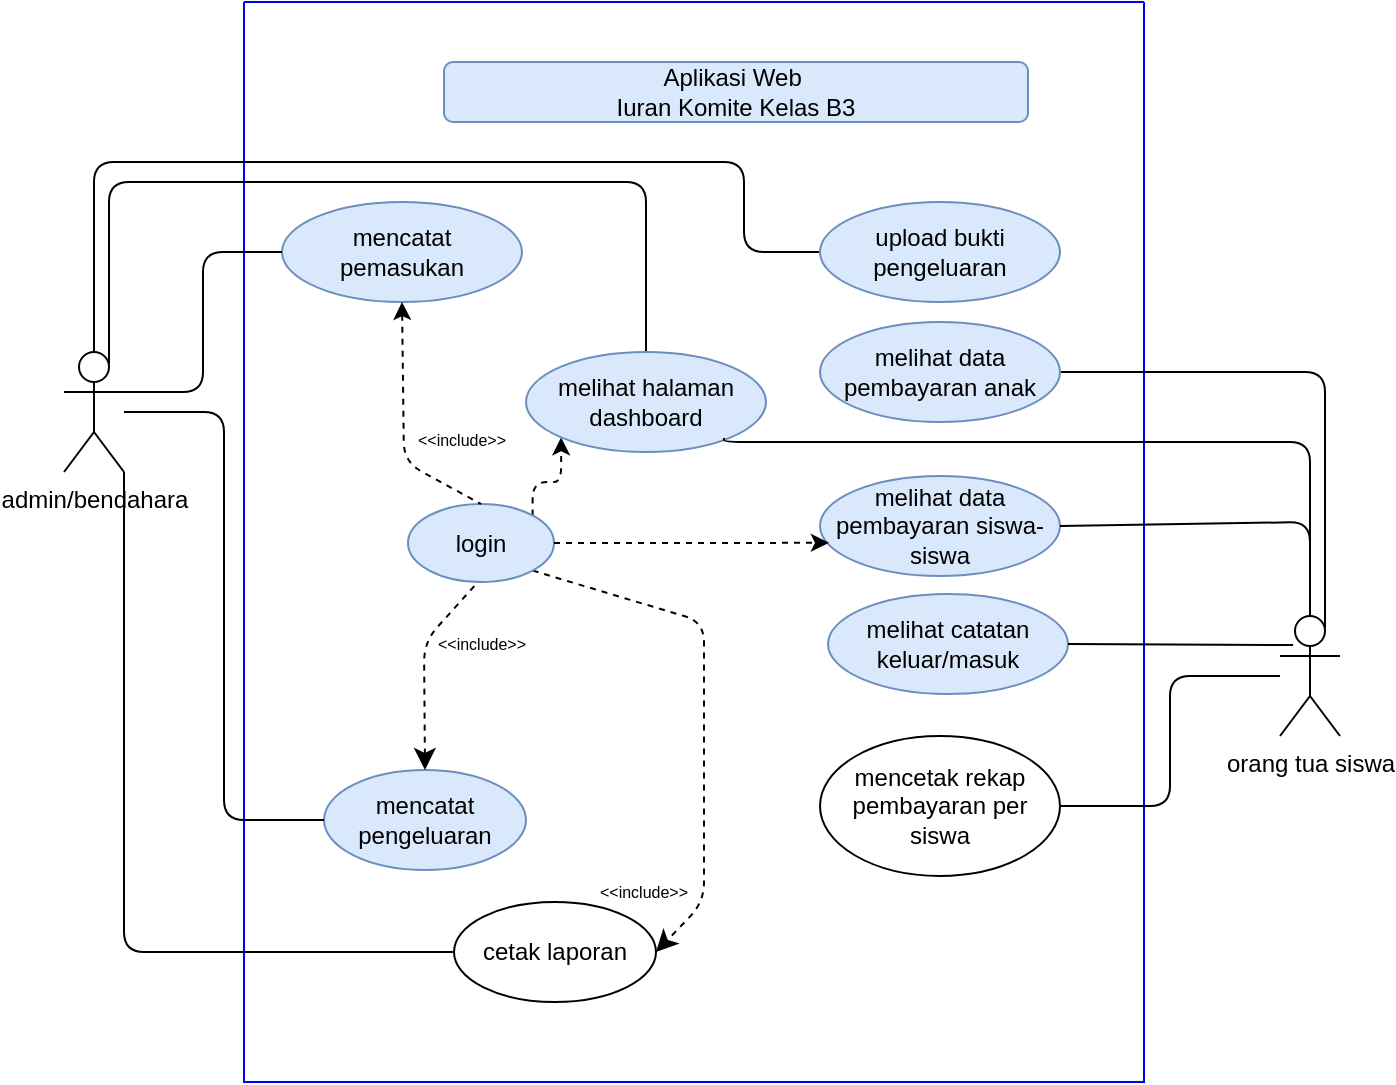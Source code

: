 <mxfile version="28.2.0">
  <diagram name="Page-1" id="isAr8ZQglfMhSS4OHlN7">
    <mxGraphModel dx="1067" dy="541" grid="1" gridSize="10" guides="1" tooltips="1" connect="1" arrows="1" fold="1" page="1" pageScale="1" pageWidth="1400" pageHeight="850" math="0" shadow="0">
      <root>
        <mxCell id="0" />
        <mxCell id="1" parent="0" />
        <mxCell id="FxuVqMgDtMSCdMD-zuut-1" value="" style="swimlane;startSize=0;fillColor=#fff2cc;strokeColor=#0000FF;" parent="1" vertex="1">
          <mxGeometry x="420" y="300" width="450" height="540" as="geometry">
            <mxRectangle x="180" y="160" width="50" height="40" as="alternateBounds" />
          </mxGeometry>
        </mxCell>
        <mxCell id="FxuVqMgDtMSCdMD-zuut-23" value="Aplikasi Web&amp;nbsp;&lt;div&gt;Iuran Komite Kelas B3&lt;/div&gt;" style="text;html=1;align=center;verticalAlign=middle;whiteSpace=wrap;rounded=1;fillColor=#dae8fc;strokeColor=#6c8ebf;fillStyle=solid;gradientColor=none;perimeterSpacing=0;strokeWidth=1;spacingTop=1;spacingBottom=1;" parent="FxuVqMgDtMSCdMD-zuut-1" vertex="1">
          <mxGeometry x="100" y="30" width="292" height="30" as="geometry" />
        </mxCell>
        <mxCell id="FxuVqMgDtMSCdMD-zuut-4" style="edgeStyle=none;curved=0;rounded=1;orthogonalLoop=1;jettySize=auto;html=1;entryX=1;entryY=0.5;entryDx=0;entryDy=0;fontSize=12;startSize=8;endSize=8;dashed=1;exitX=1;exitY=1;exitDx=0;exitDy=0;" parent="FxuVqMgDtMSCdMD-zuut-1" source="FxuVqMgDtMSCdMD-zuut-5" target="FxuVqMgDtMSCdMD-zuut-51" edge="1">
          <mxGeometry relative="1" as="geometry">
            <Array as="points">
              <mxPoint x="230" y="310" />
              <mxPoint x="230" y="450" />
            </Array>
          </mxGeometry>
        </mxCell>
        <mxCell id="dKbAmxP8waHkZdpQm2qp-6" style="edgeStyle=orthogonalEdgeStyle;rounded=1;orthogonalLoop=1;jettySize=auto;html=1;exitX=1;exitY=0;exitDx=0;exitDy=0;entryX=0;entryY=1;entryDx=0;entryDy=0;curved=0;dashed=1;" edge="1" parent="FxuVqMgDtMSCdMD-zuut-1" source="FxuVqMgDtMSCdMD-zuut-5" target="dKbAmxP8waHkZdpQm2qp-3">
          <mxGeometry relative="1" as="geometry">
            <Array as="points">
              <mxPoint x="144" y="240" />
              <mxPoint x="159" y="240" />
            </Array>
          </mxGeometry>
        </mxCell>
        <mxCell id="FxuVqMgDtMSCdMD-zuut-5" value="login" style="ellipse;whiteSpace=wrap;html=1;fillColor=#dae8fc;strokeColor=#6c8ebf;" parent="FxuVqMgDtMSCdMD-zuut-1" vertex="1">
          <mxGeometry x="82" y="251" width="73" height="39" as="geometry" />
        </mxCell>
        <mxCell id="FxuVqMgDtMSCdMD-zuut-6" value="mencatat&lt;div&gt;pemasukan&lt;/div&gt;" style="ellipse;whiteSpace=wrap;html=1;fillColor=#dae8fc;strokeColor=#6c8ebf;" parent="FxuVqMgDtMSCdMD-zuut-1" vertex="1">
          <mxGeometry x="19" y="100" width="120" height="50" as="geometry" />
        </mxCell>
        <mxCell id="FxuVqMgDtMSCdMD-zuut-7" value="" style="endArrow=none;dashed=1;html=1;rounded=1;exitX=0.5;exitY=1;exitDx=0;exitDy=0;entryX=0.5;entryY=0;entryDx=0;entryDy=0;startArrow=classic;startFill=1;curved=0;" parent="FxuVqMgDtMSCdMD-zuut-1" source="FxuVqMgDtMSCdMD-zuut-6" target="FxuVqMgDtMSCdMD-zuut-5" edge="1">
          <mxGeometry width="50" height="50" relative="1" as="geometry">
            <mxPoint x="169.36" y="198.75" as="sourcePoint" />
            <mxPoint x="169.64" y="102.35" as="targetPoint" />
            <Array as="points">
              <mxPoint x="80" y="230" />
            </Array>
          </mxGeometry>
        </mxCell>
        <mxCell id="FxuVqMgDtMSCdMD-zuut-8" value="&amp;lt;&amp;lt;include&amp;gt;&amp;gt;" style="text;html=1;align=center;verticalAlign=middle;whiteSpace=wrap;rounded=0;fontSize=8;" parent="FxuVqMgDtMSCdMD-zuut-1" vertex="1">
          <mxGeometry x="79" y="214" width="60" height="10" as="geometry" />
        </mxCell>
        <mxCell id="FxuVqMgDtMSCdMD-zuut-33" value="melihat data pembayaran siswa-siswa" style="ellipse;whiteSpace=wrap;html=1;fillColor=#dae8fc;strokeColor=#6c8ebf;" parent="FxuVqMgDtMSCdMD-zuut-1" vertex="1">
          <mxGeometry x="288" y="237" width="120" height="50" as="geometry" />
        </mxCell>
        <mxCell id="FxuVqMgDtMSCdMD-zuut-34" value="melihat catatan keluar/masuk" style="ellipse;whiteSpace=wrap;html=1;fillColor=#dae8fc;strokeColor=#6c8ebf;" parent="FxuVqMgDtMSCdMD-zuut-1" vertex="1">
          <mxGeometry x="292" y="296" width="120" height="50" as="geometry" />
        </mxCell>
        <mxCell id="FxuVqMgDtMSCdMD-zuut-70" style="edgeStyle=orthogonalEdgeStyle;rounded=1;orthogonalLoop=1;jettySize=auto;html=1;entryX=1;entryY=0.5;entryDx=0;entryDy=0;curved=0;endArrow=none;endFill=0;" parent="FxuVqMgDtMSCdMD-zuut-1" source="FxuVqMgDtMSCdMD-zuut-36" target="FxuVqMgDtMSCdMD-zuut-69" edge="1">
          <mxGeometry relative="1" as="geometry" />
        </mxCell>
        <mxCell id="dKbAmxP8waHkZdpQm2qp-2" style="edgeStyle=orthogonalEdgeStyle;rounded=1;orthogonalLoop=1;jettySize=auto;html=1;exitX=0.75;exitY=0.1;exitDx=0;exitDy=0;exitPerimeter=0;entryX=1;entryY=0.5;entryDx=0;entryDy=0;curved=0;endArrow=none;endFill=0;" edge="1" parent="FxuVqMgDtMSCdMD-zuut-1" source="FxuVqMgDtMSCdMD-zuut-36" target="dKbAmxP8waHkZdpQm2qp-1">
          <mxGeometry relative="1" as="geometry">
            <Array as="points">
              <mxPoint x="541" y="185" />
            </Array>
          </mxGeometry>
        </mxCell>
        <mxCell id="FxuVqMgDtMSCdMD-zuut-36" value="orang tua siswa" style="shape=umlActor;verticalLabelPosition=bottom;verticalAlign=top;html=1;outlineConnect=0;" parent="FxuVqMgDtMSCdMD-zuut-1" vertex="1">
          <mxGeometry x="518" y="307" width="30" height="60" as="geometry" />
        </mxCell>
        <mxCell id="FxuVqMgDtMSCdMD-zuut-37" value="" style="endArrow=none;html=1;rounded=1;entryX=0.5;entryY=0;entryDx=0;entryDy=0;entryPerimeter=0;exitX=1;exitY=0.5;exitDx=0;exitDy=0;curved=0;" parent="FxuVqMgDtMSCdMD-zuut-1" source="FxuVqMgDtMSCdMD-zuut-33" target="FxuVqMgDtMSCdMD-zuut-36" edge="1">
          <mxGeometry width="50" height="50" relative="1" as="geometry">
            <mxPoint x="310" y="429" as="sourcePoint" />
            <mxPoint x="360" y="379" as="targetPoint" />
            <Array as="points">
              <mxPoint x="533" y="260" />
            </Array>
          </mxGeometry>
        </mxCell>
        <mxCell id="FxuVqMgDtMSCdMD-zuut-38" value="" style="endArrow=none;html=1;rounded=1;curved=0;exitX=1;exitY=0.5;exitDx=0;exitDy=0;entryX=0.218;entryY=0.242;entryDx=0;entryDy=0;entryPerimeter=0;" parent="FxuVqMgDtMSCdMD-zuut-1" source="FxuVqMgDtMSCdMD-zuut-34" target="FxuVqMgDtMSCdMD-zuut-36" edge="1">
          <mxGeometry width="50" height="50" relative="1" as="geometry">
            <mxPoint x="440" y="309" as="sourcePoint" />
            <mxPoint x="510" y="321" as="targetPoint" />
            <Array as="points" />
          </mxGeometry>
        </mxCell>
        <mxCell id="FxuVqMgDtMSCdMD-zuut-43" value="mencatat pengeluaran" style="ellipse;whiteSpace=wrap;html=1;fillColor=#dae8fc;strokeColor=#6c8ebf;" parent="FxuVqMgDtMSCdMD-zuut-1" vertex="1">
          <mxGeometry x="40" y="384" width="101" height="50" as="geometry" />
        </mxCell>
        <mxCell id="FxuVqMgDtMSCdMD-zuut-44" style="edgeStyle=none;curved=0;rounded=1;orthogonalLoop=1;jettySize=auto;html=1;entryX=0.5;entryY=0;entryDx=0;entryDy=0;fontSize=12;startSize=8;endSize=8;dashed=1;exitX=0.454;exitY=1.052;exitDx=0;exitDy=0;exitPerimeter=0;" parent="FxuVqMgDtMSCdMD-zuut-1" source="FxuVqMgDtMSCdMD-zuut-5" target="FxuVqMgDtMSCdMD-zuut-43" edge="1">
          <mxGeometry relative="1" as="geometry">
            <Array as="points">
              <mxPoint x="90" y="320" />
            </Array>
          </mxGeometry>
        </mxCell>
        <mxCell id="FxuVqMgDtMSCdMD-zuut-49" value="&amp;lt;&amp;lt;include&amp;gt;&amp;gt;" style="text;html=1;align=center;verticalAlign=middle;whiteSpace=wrap;rounded=0;fontSize=8;" parent="FxuVqMgDtMSCdMD-zuut-1" vertex="1">
          <mxGeometry x="88.5" y="316" width="60" height="10" as="geometry" />
        </mxCell>
        <mxCell id="FxuVqMgDtMSCdMD-zuut-51" value="cetak laporan" style="ellipse;whiteSpace=wrap;html=1;" parent="FxuVqMgDtMSCdMD-zuut-1" vertex="1">
          <mxGeometry x="105" y="450" width="101" height="50" as="geometry" />
        </mxCell>
        <mxCell id="FxuVqMgDtMSCdMD-zuut-58" value="&amp;lt;&amp;lt;include&amp;gt;&amp;gt;" style="text;html=1;align=center;verticalAlign=middle;whiteSpace=wrap;rounded=0;fontSize=8;" parent="FxuVqMgDtMSCdMD-zuut-1" vertex="1">
          <mxGeometry x="170" y="440" width="60" height="10" as="geometry" />
        </mxCell>
        <mxCell id="FxuVqMgDtMSCdMD-zuut-63" style="edgeStyle=orthogonalEdgeStyle;rounded=1;orthogonalLoop=1;jettySize=auto;html=1;exitX=1;exitY=0.333;exitDx=0;exitDy=0;exitPerimeter=0;entryX=0;entryY=0.5;entryDx=0;entryDy=0;endArrow=none;endFill=0;curved=0;" parent="FxuVqMgDtMSCdMD-zuut-1" source="FxuVqMgDtMSCdMD-zuut-60" target="FxuVqMgDtMSCdMD-zuut-6" edge="1">
          <mxGeometry relative="1" as="geometry" />
        </mxCell>
        <mxCell id="FxuVqMgDtMSCdMD-zuut-65" style="edgeStyle=orthogonalEdgeStyle;rounded=1;orthogonalLoop=1;jettySize=auto;html=1;entryX=0;entryY=0.5;entryDx=0;entryDy=0;curved=0;endArrow=none;endFill=0;" parent="FxuVqMgDtMSCdMD-zuut-1" source="FxuVqMgDtMSCdMD-zuut-60" target="FxuVqMgDtMSCdMD-zuut-43" edge="1">
          <mxGeometry relative="1" as="geometry" />
        </mxCell>
        <mxCell id="FxuVqMgDtMSCdMD-zuut-66" style="edgeStyle=orthogonalEdgeStyle;rounded=1;orthogonalLoop=1;jettySize=auto;html=1;exitX=1;exitY=1;exitDx=0;exitDy=0;exitPerimeter=0;entryX=0;entryY=0.5;entryDx=0;entryDy=0;curved=0;endArrow=none;endFill=0;" parent="FxuVqMgDtMSCdMD-zuut-1" source="FxuVqMgDtMSCdMD-zuut-60" target="FxuVqMgDtMSCdMD-zuut-51" edge="1">
          <mxGeometry relative="1" as="geometry" />
        </mxCell>
        <mxCell id="FxuVqMgDtMSCdMD-zuut-68" style="edgeStyle=orthogonalEdgeStyle;rounded=1;orthogonalLoop=1;jettySize=auto;html=1;exitX=0.5;exitY=0;exitDx=0;exitDy=0;exitPerimeter=0;entryX=0;entryY=0.5;entryDx=0;entryDy=0;curved=0;endArrow=none;endFill=0;" parent="FxuVqMgDtMSCdMD-zuut-1" source="FxuVqMgDtMSCdMD-zuut-60" target="FxuVqMgDtMSCdMD-zuut-67" edge="1">
          <mxGeometry relative="1" as="geometry">
            <Array as="points">
              <mxPoint x="-75" y="80" />
              <mxPoint x="250" y="80" />
              <mxPoint x="250" y="125" />
            </Array>
          </mxGeometry>
        </mxCell>
        <mxCell id="dKbAmxP8waHkZdpQm2qp-4" style="edgeStyle=orthogonalEdgeStyle;rounded=1;orthogonalLoop=1;jettySize=auto;html=1;exitX=0.75;exitY=0.1;exitDx=0;exitDy=0;exitPerimeter=0;entryX=0.5;entryY=0;entryDx=0;entryDy=0;curved=0;endArrow=none;endFill=0;" edge="1" parent="FxuVqMgDtMSCdMD-zuut-1" source="FxuVqMgDtMSCdMD-zuut-60" target="dKbAmxP8waHkZdpQm2qp-3">
          <mxGeometry relative="1" as="geometry">
            <Array as="points">
              <mxPoint x="-67" y="90" />
              <mxPoint x="201" y="90" />
            </Array>
          </mxGeometry>
        </mxCell>
        <mxCell id="FxuVqMgDtMSCdMD-zuut-60" value="admin/bendahara" style="shape=umlActor;verticalLabelPosition=bottom;verticalAlign=top;html=1;outlineConnect=0;" parent="FxuVqMgDtMSCdMD-zuut-1" vertex="1">
          <mxGeometry x="-90" y="175" width="30" height="60" as="geometry" />
        </mxCell>
        <mxCell id="FxuVqMgDtMSCdMD-zuut-67" value="upload bukti pengeluaran" style="ellipse;whiteSpace=wrap;html=1;fillColor=#dae8fc;strokeColor=#6c8ebf;" parent="FxuVqMgDtMSCdMD-zuut-1" vertex="1">
          <mxGeometry x="288" y="100" width="120" height="50" as="geometry" />
        </mxCell>
        <mxCell id="FxuVqMgDtMSCdMD-zuut-69" value="mencetak rekap pembayaran per siswa" style="ellipse;whiteSpace=wrap;html=1;" parent="FxuVqMgDtMSCdMD-zuut-1" vertex="1">
          <mxGeometry x="288" y="367" width="120" height="70" as="geometry" />
        </mxCell>
        <mxCell id="IZ__w44c0VzwDSEJtVME-1" style="edgeStyle=orthogonalEdgeStyle;rounded=1;orthogonalLoop=1;jettySize=auto;html=1;entryX=0.037;entryY=0.668;entryDx=0;entryDy=0;entryPerimeter=0;curved=0;dashed=1;" parent="FxuVqMgDtMSCdMD-zuut-1" source="FxuVqMgDtMSCdMD-zuut-5" target="FxuVqMgDtMSCdMD-zuut-33" edge="1">
          <mxGeometry relative="1" as="geometry" />
        </mxCell>
        <mxCell id="dKbAmxP8waHkZdpQm2qp-1" value="melihat data pembayaran anak" style="ellipse;whiteSpace=wrap;html=1;fillColor=#dae8fc;strokeColor=#6c8ebf;" vertex="1" parent="FxuVqMgDtMSCdMD-zuut-1">
          <mxGeometry x="288" y="160" width="120" height="50" as="geometry" />
        </mxCell>
        <mxCell id="dKbAmxP8waHkZdpQm2qp-3" value="melihat halaman dashboard" style="ellipse;whiteSpace=wrap;html=1;fillColor=#dae8fc;strokeColor=#6c8ebf;" vertex="1" parent="FxuVqMgDtMSCdMD-zuut-1">
          <mxGeometry x="141" y="175" width="120" height="50" as="geometry" />
        </mxCell>
        <mxCell id="dKbAmxP8waHkZdpQm2qp-5" style="edgeStyle=orthogonalEdgeStyle;rounded=1;orthogonalLoop=1;jettySize=auto;html=1;exitX=0.5;exitY=0;exitDx=0;exitDy=0;exitPerimeter=0;curved=0;endArrow=none;endFill=0;" edge="1" parent="FxuVqMgDtMSCdMD-zuut-1" source="FxuVqMgDtMSCdMD-zuut-36">
          <mxGeometry relative="1" as="geometry">
            <mxPoint x="240" y="218" as="targetPoint" />
            <Array as="points">
              <mxPoint x="533" y="220" />
              <mxPoint x="240" y="220" />
              <mxPoint x="240" y="218" />
            </Array>
          </mxGeometry>
        </mxCell>
      </root>
    </mxGraphModel>
  </diagram>
</mxfile>
